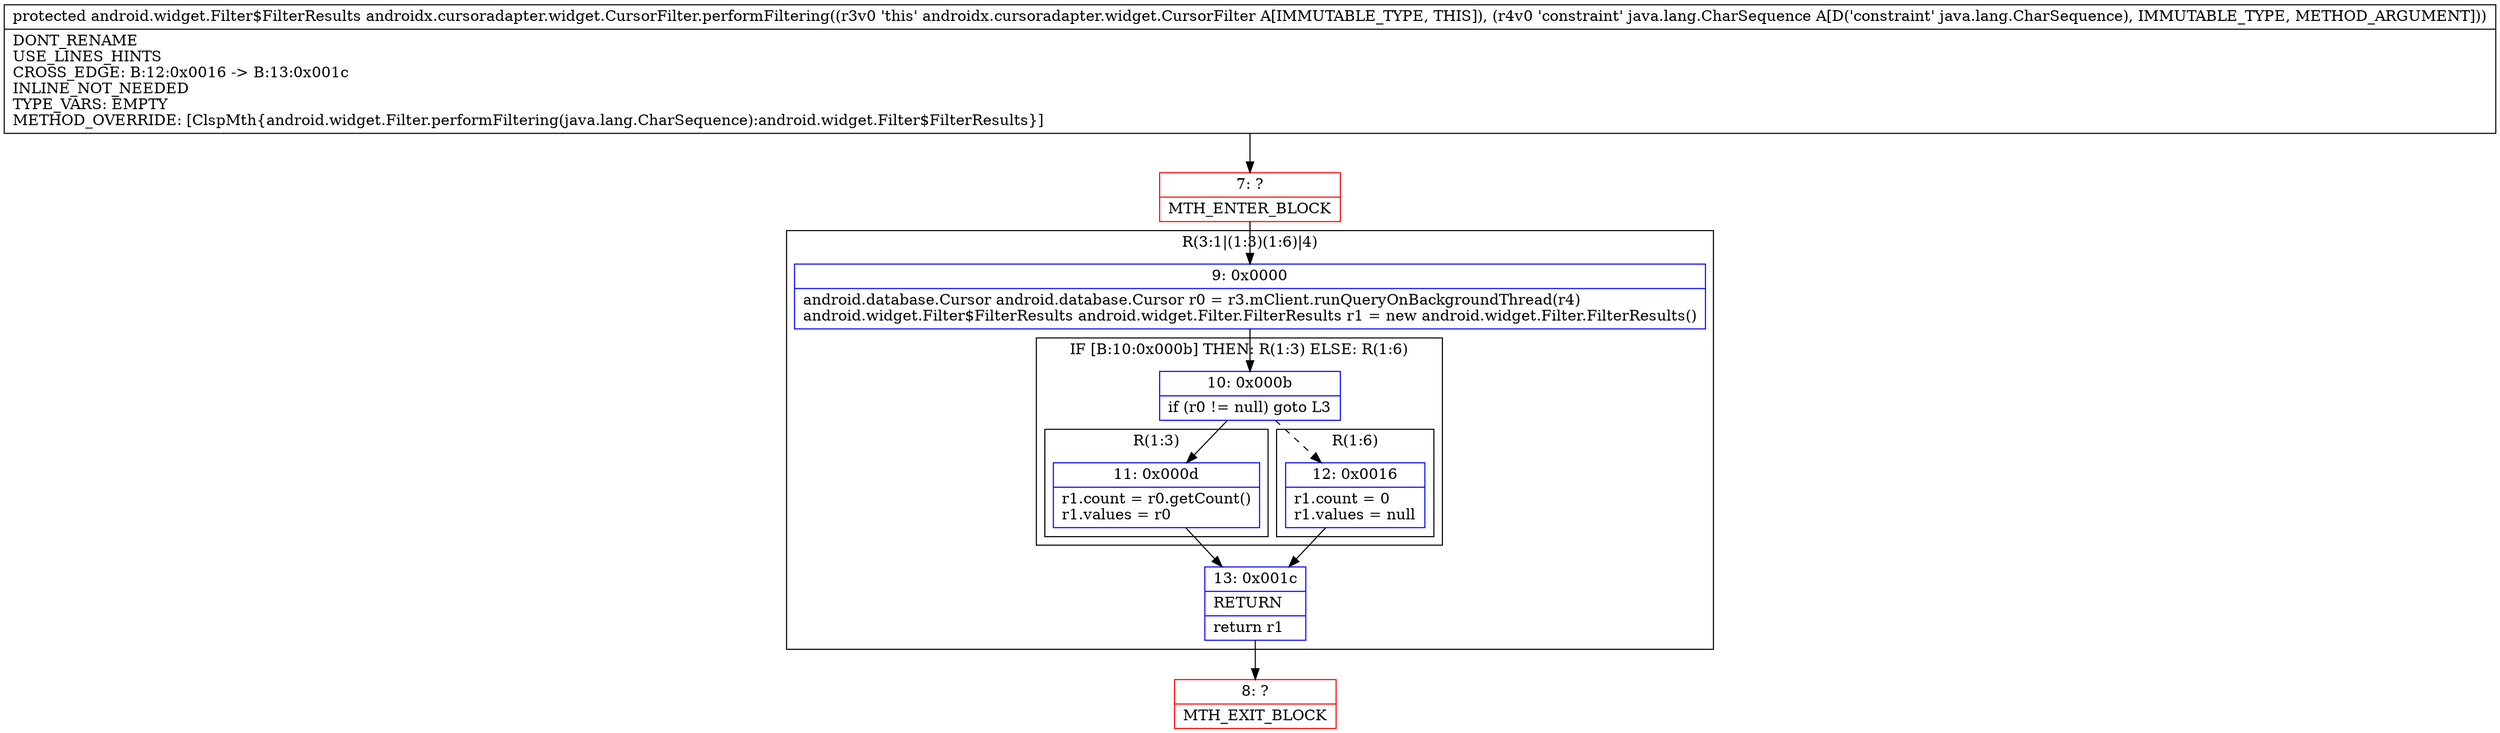 digraph "CFG forandroidx.cursoradapter.widget.CursorFilter.performFiltering(Ljava\/lang\/CharSequence;)Landroid\/widget\/Filter$FilterResults;" {
subgraph cluster_Region_1150908870 {
label = "R(3:1|(1:3)(1:6)|4)";
node [shape=record,color=blue];
Node_9 [shape=record,label="{9\:\ 0x0000|android.database.Cursor android.database.Cursor r0 = r3.mClient.runQueryOnBackgroundThread(r4)\landroid.widget.Filter$FilterResults android.widget.Filter.FilterResults r1 = new android.widget.Filter.FilterResults()\l}"];
subgraph cluster_IfRegion_1382608616 {
label = "IF [B:10:0x000b] THEN: R(1:3) ELSE: R(1:6)";
node [shape=record,color=blue];
Node_10 [shape=record,label="{10\:\ 0x000b|if (r0 != null) goto L3\l}"];
subgraph cluster_Region_1249561282 {
label = "R(1:3)";
node [shape=record,color=blue];
Node_11 [shape=record,label="{11\:\ 0x000d|r1.count = r0.getCount()\lr1.values = r0\l}"];
}
subgraph cluster_Region_632229854 {
label = "R(1:6)";
node [shape=record,color=blue];
Node_12 [shape=record,label="{12\:\ 0x0016|r1.count = 0\lr1.values = null\l}"];
}
}
Node_13 [shape=record,label="{13\:\ 0x001c|RETURN\l|return r1\l}"];
}
Node_7 [shape=record,color=red,label="{7\:\ ?|MTH_ENTER_BLOCK\l}"];
Node_8 [shape=record,color=red,label="{8\:\ ?|MTH_EXIT_BLOCK\l}"];
MethodNode[shape=record,label="{protected android.widget.Filter$FilterResults androidx.cursoradapter.widget.CursorFilter.performFiltering((r3v0 'this' androidx.cursoradapter.widget.CursorFilter A[IMMUTABLE_TYPE, THIS]), (r4v0 'constraint' java.lang.CharSequence A[D('constraint' java.lang.CharSequence), IMMUTABLE_TYPE, METHOD_ARGUMENT]))  | DONT_RENAME\lUSE_LINES_HINTS\lCROSS_EDGE: B:12:0x0016 \-\> B:13:0x001c\lINLINE_NOT_NEEDED\lTYPE_VARS: EMPTY\lMETHOD_OVERRIDE: [ClspMth\{android.widget.Filter.performFiltering(java.lang.CharSequence):android.widget.Filter$FilterResults\}]\l}"];
MethodNode -> Node_7;Node_9 -> Node_10;
Node_10 -> Node_11;
Node_10 -> Node_12[style=dashed];
Node_11 -> Node_13;
Node_12 -> Node_13;
Node_13 -> Node_8;
Node_7 -> Node_9;
}

